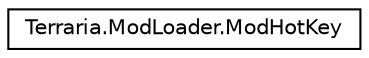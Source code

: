 digraph "Graphical Class Hierarchy"
{
 // LATEX_PDF_SIZE
  edge [fontname="Helvetica",fontsize="10",labelfontname="Helvetica",labelfontsize="10"];
  node [fontname="Helvetica",fontsize="10",shape=record];
  rankdir="LR";
  Node0 [label="Terraria.ModLoader.ModHotKey",height=0.2,width=0.4,color="black", fillcolor="white", style="filled",URL="$class_terraria_1_1_mod_loader_1_1_mod_hot_key.html",tooltip="Represents a loaded hotkey. It is suggested to access the hotkey status only in ModPlayer...."];
}
